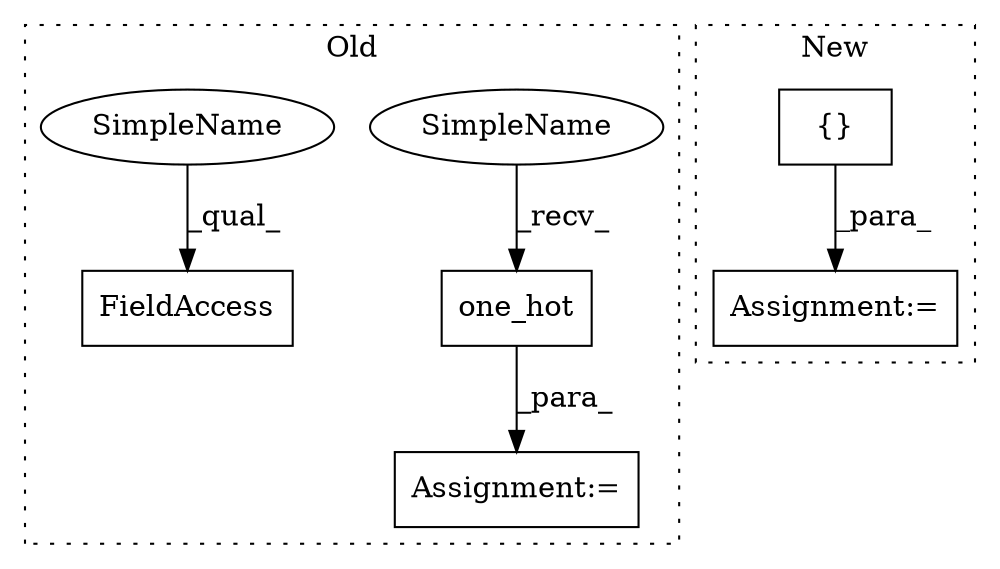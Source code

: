 digraph G {
subgraph cluster0 {
1 [label="one_hot" a="32" s="1325,1358" l="8,1" shape="box"];
3 [label="Assignment:=" a="7" s="1313" l="1" shape="box"];
5 [label="FieldAccess" a="22" s="1126" l="17" shape="box"];
6 [label="SimpleName" a="42" s="1314" l="10" shape="ellipse"];
7 [label="SimpleName" a="42" s="1126" l="10" shape="ellipse"];
label = "Old";
style="dotted";
}
subgraph cluster1 {
2 [label="{}" a="4" s="690,708" l="1,1" shape="box"];
4 [label="Assignment:=" a="7" s="751" l="2" shape="box"];
label = "New";
style="dotted";
}
1 -> 3 [label="_para_"];
2 -> 4 [label="_para_"];
6 -> 1 [label="_recv_"];
7 -> 5 [label="_qual_"];
}